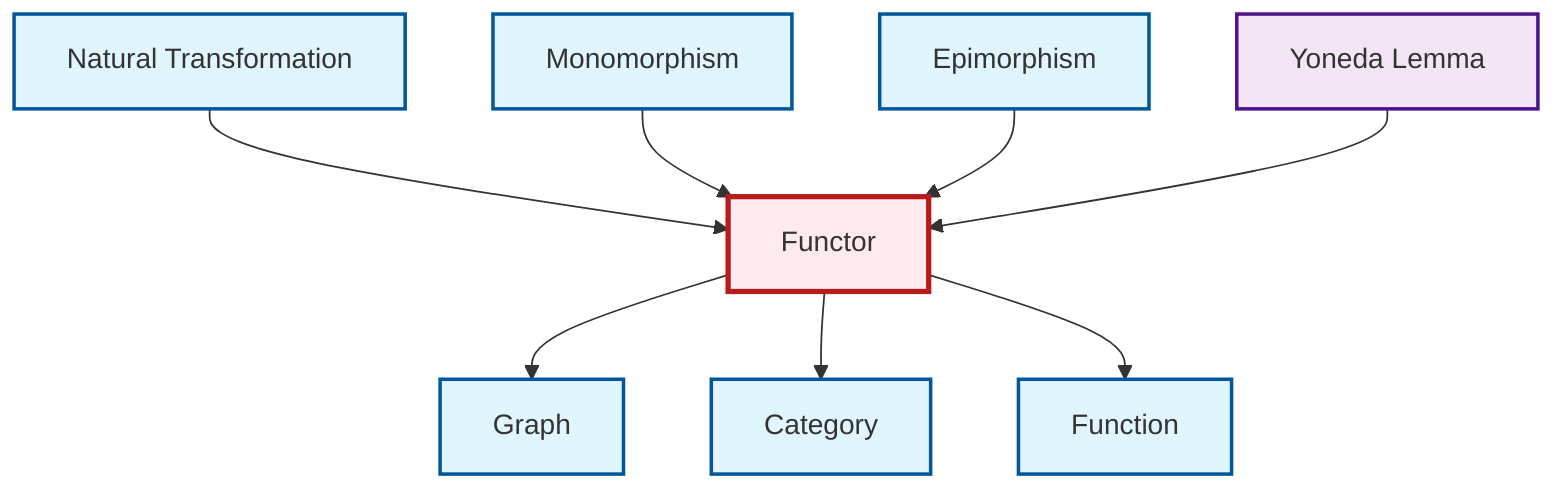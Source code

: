 graph TD
    classDef definition fill:#e1f5fe,stroke:#01579b,stroke-width:2px
    classDef theorem fill:#f3e5f5,stroke:#4a148c,stroke-width:2px
    classDef axiom fill:#fff3e0,stroke:#e65100,stroke-width:2px
    classDef example fill:#e8f5e9,stroke:#1b5e20,stroke-width:2px
    classDef current fill:#ffebee,stroke:#b71c1c,stroke-width:3px
    def-natural-transformation["Natural Transformation"]:::definition
    def-epimorphism["Epimorphism"]:::definition
    def-functor["Functor"]:::definition
    def-monomorphism["Monomorphism"]:::definition
    def-graph["Graph"]:::definition
    def-category["Category"]:::definition
    thm-yoneda["Yoneda Lemma"]:::theorem
    def-function["Function"]:::definition
    def-functor --> def-graph
    def-natural-transformation --> def-functor
    def-functor --> def-category
    def-functor --> def-function
    def-monomorphism --> def-functor
    def-epimorphism --> def-functor
    thm-yoneda --> def-functor
    class def-functor current